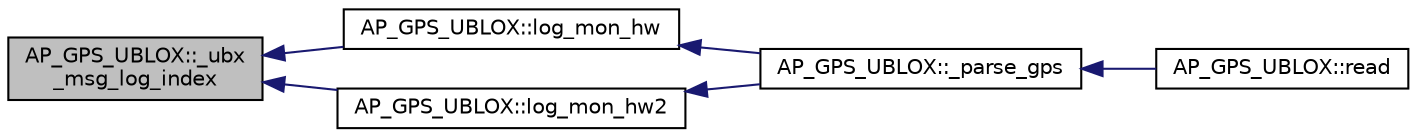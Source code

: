 digraph "AP_GPS_UBLOX::_ubx_msg_log_index"
{
 // INTERACTIVE_SVG=YES
  edge [fontname="Helvetica",fontsize="10",labelfontname="Helvetica",labelfontsize="10"];
  node [fontname="Helvetica",fontsize="10",shape=record];
  rankdir="LR";
  Node1 [label="AP_GPS_UBLOX::_ubx\l_msg_log_index",height=0.2,width=0.4,color="black", fillcolor="grey75", style="filled", fontcolor="black"];
  Node1 -> Node2 [dir="back",color="midnightblue",fontsize="10",style="solid",fontname="Helvetica"];
  Node2 [label="AP_GPS_UBLOX::log_mon_hw",height=0.2,width=0.4,color="black", fillcolor="white", style="filled",URL="$classAP__GPS__UBLOX.html#afaad8ce1ad6c2192e2608e5731789b25"];
  Node2 -> Node3 [dir="back",color="midnightblue",fontsize="10",style="solid",fontname="Helvetica"];
  Node3 [label="AP_GPS_UBLOX::_parse_gps",height=0.2,width=0.4,color="black", fillcolor="white", style="filled",URL="$classAP__GPS__UBLOX.html#a16ae8ab4b0babfbc2245beb0a438ec33"];
  Node3 -> Node4 [dir="back",color="midnightblue",fontsize="10",style="solid",fontname="Helvetica"];
  Node4 [label="AP_GPS_UBLOX::read",height=0.2,width=0.4,color="black", fillcolor="white", style="filled",URL="$classAP__GPS__UBLOX.html#a09825f5ca37ee9bdb5e0939a4073a84e"];
  Node1 -> Node5 [dir="back",color="midnightblue",fontsize="10",style="solid",fontname="Helvetica"];
  Node5 [label="AP_GPS_UBLOX::log_mon_hw2",height=0.2,width=0.4,color="black", fillcolor="white", style="filled",URL="$classAP__GPS__UBLOX.html#aa371c3daa15a309ab65f1522471ff5c2"];
  Node5 -> Node3 [dir="back",color="midnightblue",fontsize="10",style="solid",fontname="Helvetica"];
}
